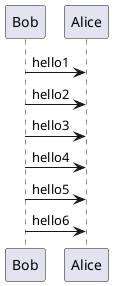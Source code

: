 {
  "sha1": "ojisa6c8rnfbpfv03a2jrtwvjzn2fsp",
  "insertion": {
    "when": "2024-06-04T17:28:39.945Z",
    "user": "plantuml@gmail.com"
  }
}
@startuml
rotate
minwidth 600

Bob -> Alice : hello1
Bob -> Alice : hello2
Bob -> Alice : hello3
Bob -> Alice : hello4
Bob -> Alice : hello5
Bob -> Alice : hello6

@enduml
